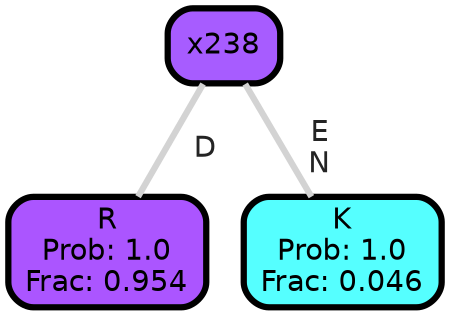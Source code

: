 graph Tree {
node [shape=box, style="filled, rounded",color="black",penwidth="3",fontcolor="black",                 fontname=helvetica] ;
graph [ranksep="0 equally", splines=straight,                 bgcolor=transparent, dpi=200] ;
edge [fontname=helvetica, fontweight=bold,fontcolor=grey14,color=lightgray] ;
0 [label="R
Prob: 1.0
Frac: 0.954", fillcolor="#ab55ff"] ;
1 [label="x238", fillcolor="#a75cff"] ;
2 [label="K
Prob: 1.0
Frac: 0.046", fillcolor="#55ffff"] ;
1 -- 0 [label=" D",penwidth=3] ;
1 -- 2 [label=" E\n N",penwidth=3] ;
{rank = same;}}